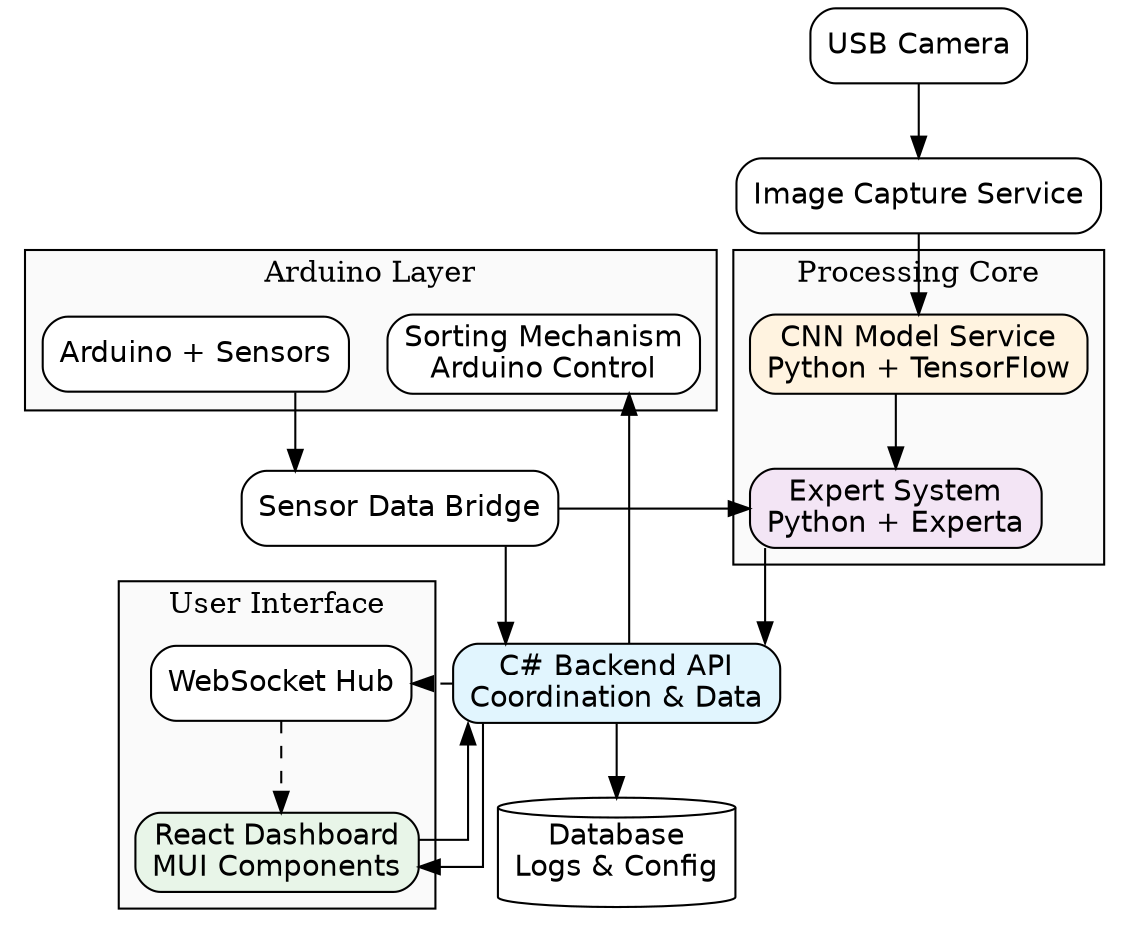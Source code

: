 digraph G {
    // --- Global Settings ---
    // Layout direction: Top to Bottom
    rankdir=TB; 
    // Use straight lines with right angles, similar to Mermaid
    splines=ortho; 
    // Set default styles for nodes and edges
    node [shape=box, style="rounded,filled", fontname="Helvetica"];
    edge [fontname="Helvetica"];
    
    // --- Subgraph Definitions ---
    // The "cluster_" prefix is required to draw a bounding box
    subgraph cluster_ProcessingCore {
        label = "Processing Core";
        style = "filled";
        fillcolor = "#fafafa";
        // Nodes in this subgraph
        CNNService;
        ExpertSystem;
    }

    subgraph cluster_ArduinoLayer {
        label = "Arduino Layer";
        style = "filled";
        fillcolor = "#fafafa";
        // Nodes in this subgraph
        Arduino;
        SortingControl;
    }

    subgraph cluster_UserInterface {
        label = "User Interface";
        style = "filled";
        fillcolor = "#fafafa";
        // Nodes in this subgraph
        Frontend;
        WebSocket;
    }
    
    // --- Node Definitions (with labels and custom styles) ---
    // Use HTML-like labels <...> to allow for line breaks (<br/>)

    // Input Layer
    Camera [label="USB Camera", fillcolor=white];
    ImageCapture [label="Image Capture Service", fillcolor=white];
    Arduino [label="Arduino + Sensors", fillcolor=white];
    SensorBridge [label="Sensor Data Bridge", fillcolor=white];
    
    // Processing Layer
    CNNService [label=<CNN Model Service<br/>Python + TensorFlow>, fillcolor="#fff3e0"];
    ExpertSystem [label=<Expert System<br/>Python + Experta>, fillcolor="#f3e5f5"];
    
    // Coordination Layer
    // FIXED: Replaced & with &amp;
    Backend [label=<C# Backend API<br/>Coordination &amp; Data>, fillcolor="#e1f5fe"];
    
    // Action Layer
    SortingControl [label=<Sorting Mechanism<br/>Arduino Control>, fillcolor=white];
    
    // User Interface
    Frontend [label=<React Dashboard<br/>MUI Components>, fillcolor="#e8f5e8"];
    WebSocket [label="WebSocket Hub", fillcolor=white];
    
    // Data Storage (Mermaid's [(...)] shape becomes shape=cylinder)
    // FIXED: Replaced & with &amp;
    Database [label=<Database<br/>Logs &amp; Config>, shape=cylinder, fillcolor=white];

    // --- Edge Definitions (Connections) ---
    
    // Input Layer
    Camera -> ImageCapture;
    Arduino -> SensorBridge;
    
    // Processing Layer
    ImageCapture -> CNNService;
    SensorBridge -> ExpertSystem;
    CNNService -> ExpertSystem;
    
    // Coordination Layer
    ExpertSystem -> Backend;
    SensorBridge -> Backend;
    
    // Action Layer
    Backend -> SortingControl;
    
    // User Interface
    Backend -> Frontend;
    Frontend -> Backend;
    
    // Data Storage
    Backend -> Database;
    
    // Real-time Communication (Mermaid's -.-> becomes style=dashed)
    Backend -> WebSocket [style=dashed];
    WebSocket -> Frontend [style=dashed];
}

